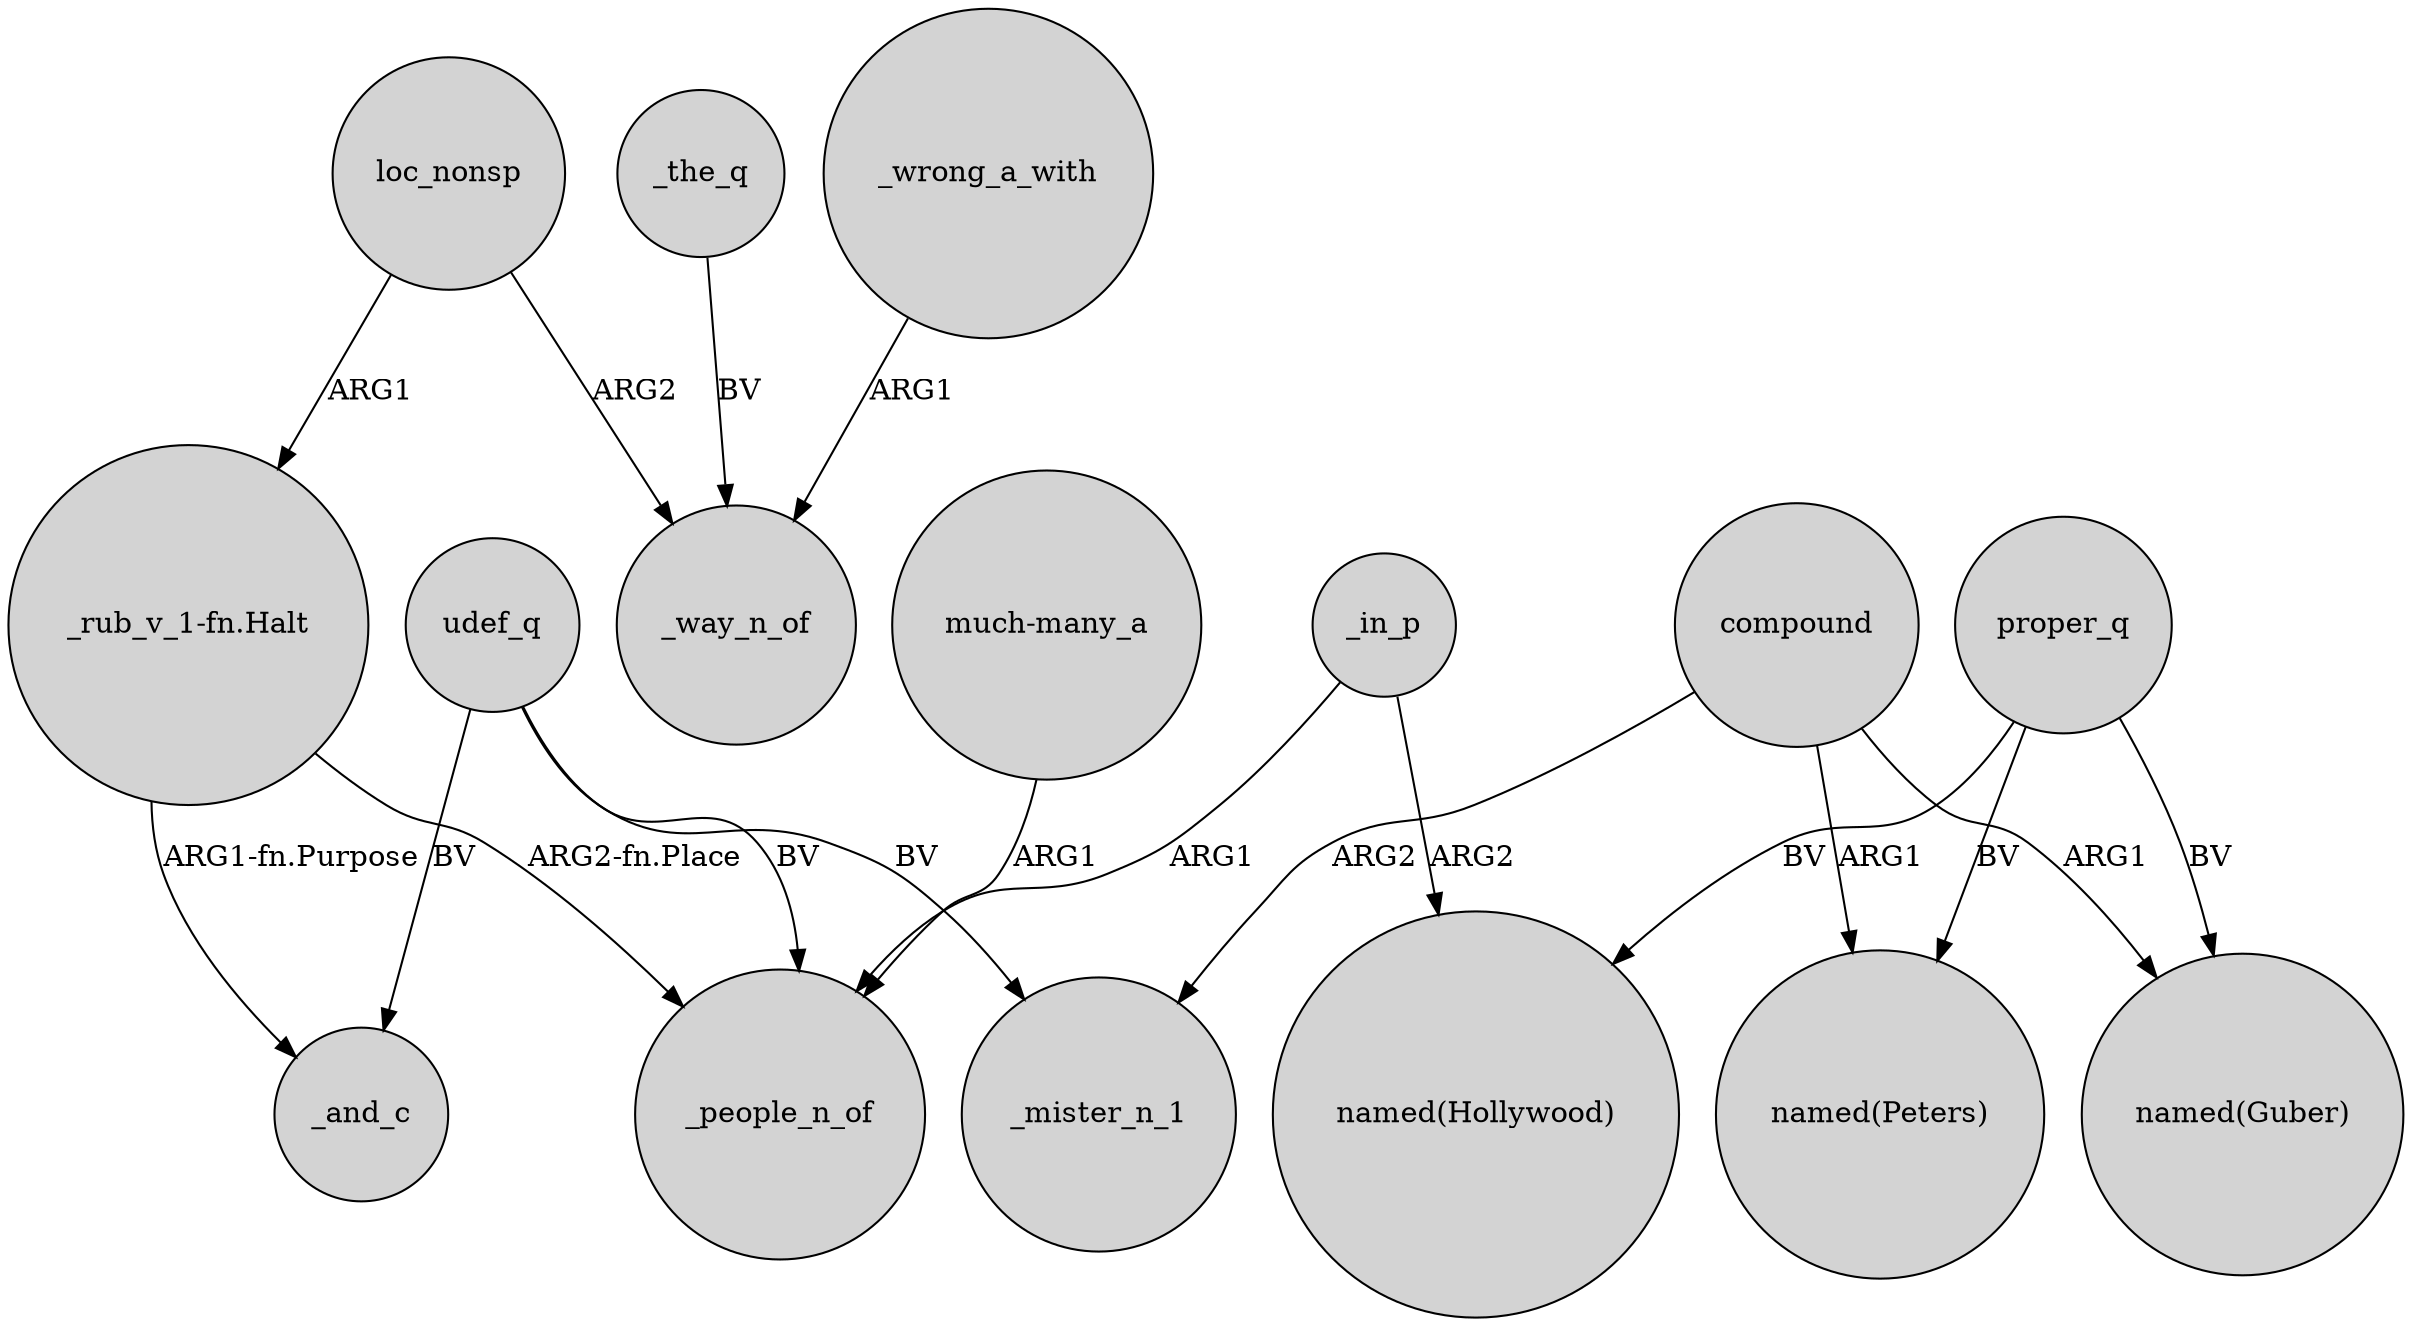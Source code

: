 digraph {
	node [shape=circle style=filled]
	loc_nonsp -> _way_n_of [label=ARG2]
	udef_q -> _people_n_of [label=BV]
	_the_q -> _way_n_of [label=BV]
	_wrong_a_with -> _way_n_of [label=ARG1]
	compound -> _mister_n_1 [label=ARG2]
	udef_q -> _and_c [label=BV]
	udef_q -> _mister_n_1 [label=BV]
	compound -> "named(Peters)" [label=ARG1]
	proper_q -> "named(Hollywood)" [label=BV]
	"_rub_v_1-fn.Halt" -> _and_c [label="ARG1-fn.Purpose"]
	proper_q -> "named(Peters)" [label=BV]
	_in_p -> "named(Hollywood)" [label=ARG2]
	loc_nonsp -> "_rub_v_1-fn.Halt" [label=ARG1]
	proper_q -> "named(Guber)" [label=BV]
	compound -> "named(Guber)" [label=ARG1]
	_in_p -> _people_n_of [label=ARG1]
	"much-many_a" -> _people_n_of [label=ARG1]
	"_rub_v_1-fn.Halt" -> _people_n_of [label="ARG2-fn.Place"]
}
